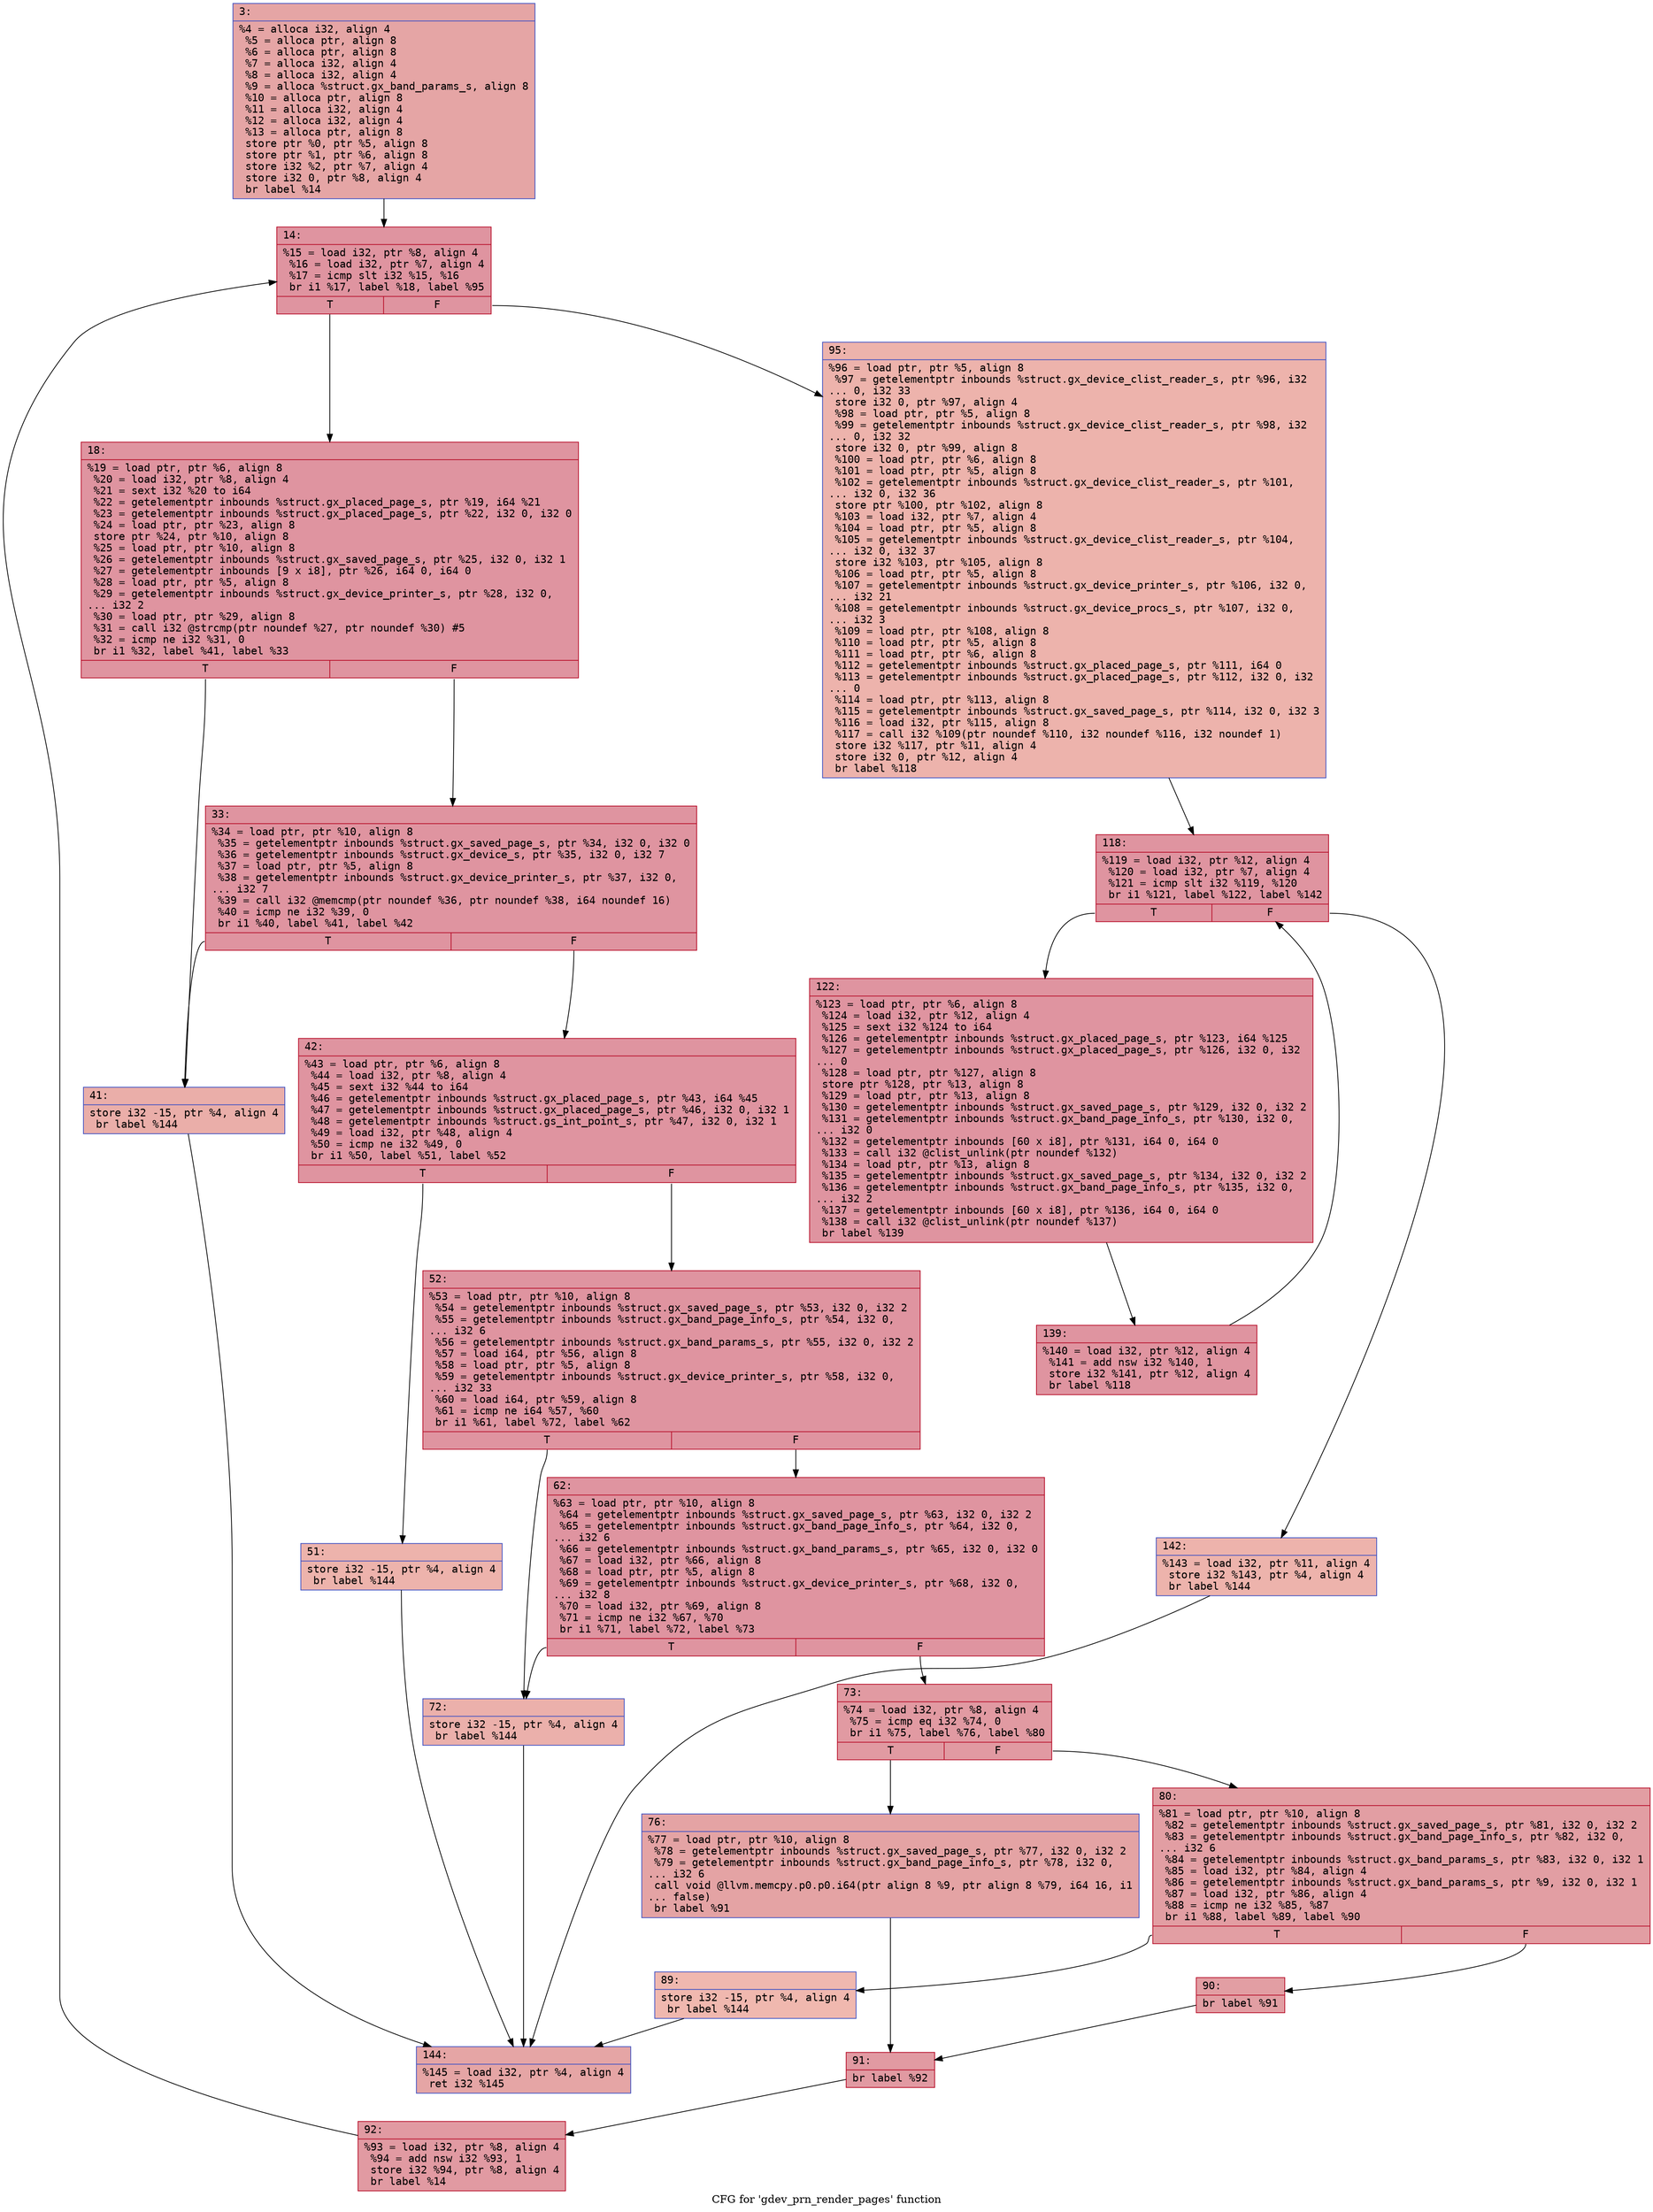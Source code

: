 digraph "CFG for 'gdev_prn_render_pages' function" {
	label="CFG for 'gdev_prn_render_pages' function";

	Node0x60000219c140 [shape=record,color="#3d50c3ff", style=filled, fillcolor="#c5333470" fontname="Courier",label="{3:\l|  %4 = alloca i32, align 4\l  %5 = alloca ptr, align 8\l  %6 = alloca ptr, align 8\l  %7 = alloca i32, align 4\l  %8 = alloca i32, align 4\l  %9 = alloca %struct.gx_band_params_s, align 8\l  %10 = alloca ptr, align 8\l  %11 = alloca i32, align 4\l  %12 = alloca i32, align 4\l  %13 = alloca ptr, align 8\l  store ptr %0, ptr %5, align 8\l  store ptr %1, ptr %6, align 8\l  store i32 %2, ptr %7, align 4\l  store i32 0, ptr %8, align 4\l  br label %14\l}"];
	Node0x60000219c140 -> Node0x60000219c4b0[tooltip="3 -> 14\nProbability 100.00%" ];
	Node0x60000219c4b0 [shape=record,color="#b70d28ff", style=filled, fillcolor="#b70d2870" fontname="Courier",label="{14:\l|  %15 = load i32, ptr %8, align 4\l  %16 = load i32, ptr %7, align 4\l  %17 = icmp slt i32 %15, %16\l  br i1 %17, label %18, label %95\l|{<s0>T|<s1>F}}"];
	Node0x60000219c4b0:s0 -> Node0x60000219c500[tooltip="14 -> 18\nProbability 96.88%" ];
	Node0x60000219c4b0:s1 -> Node0x60000219c9b0[tooltip="14 -> 95\nProbability 3.12%" ];
	Node0x60000219c500 [shape=record,color="#b70d28ff", style=filled, fillcolor="#b70d2870" fontname="Courier",label="{18:\l|  %19 = load ptr, ptr %6, align 8\l  %20 = load i32, ptr %8, align 4\l  %21 = sext i32 %20 to i64\l  %22 = getelementptr inbounds %struct.gx_placed_page_s, ptr %19, i64 %21\l  %23 = getelementptr inbounds %struct.gx_placed_page_s, ptr %22, i32 0, i32 0\l  %24 = load ptr, ptr %23, align 8\l  store ptr %24, ptr %10, align 8\l  %25 = load ptr, ptr %10, align 8\l  %26 = getelementptr inbounds %struct.gx_saved_page_s, ptr %25, i32 0, i32 1\l  %27 = getelementptr inbounds [9 x i8], ptr %26, i64 0, i64 0\l  %28 = load ptr, ptr %5, align 8\l  %29 = getelementptr inbounds %struct.gx_device_printer_s, ptr %28, i32 0,\l... i32 2\l  %30 = load ptr, ptr %29, align 8\l  %31 = call i32 @strcmp(ptr noundef %27, ptr noundef %30) #5\l  %32 = icmp ne i32 %31, 0\l  br i1 %32, label %41, label %33\l|{<s0>T|<s1>F}}"];
	Node0x60000219c500:s0 -> Node0x60000219c5a0[tooltip="18 -> 41\nProbability 3.12%" ];
	Node0x60000219c500:s1 -> Node0x60000219c550[tooltip="18 -> 33\nProbability 96.88%" ];
	Node0x60000219c550 [shape=record,color="#b70d28ff", style=filled, fillcolor="#b70d2870" fontname="Courier",label="{33:\l|  %34 = load ptr, ptr %10, align 8\l  %35 = getelementptr inbounds %struct.gx_saved_page_s, ptr %34, i32 0, i32 0\l  %36 = getelementptr inbounds %struct.gx_device_s, ptr %35, i32 0, i32 7\l  %37 = load ptr, ptr %5, align 8\l  %38 = getelementptr inbounds %struct.gx_device_printer_s, ptr %37, i32 0,\l... i32 7\l  %39 = call i32 @memcmp(ptr noundef %36, ptr noundef %38, i64 noundef 16)\l  %40 = icmp ne i32 %39, 0\l  br i1 %40, label %41, label %42\l|{<s0>T|<s1>F}}"];
	Node0x60000219c550:s0 -> Node0x60000219c5a0[tooltip="33 -> 41\nProbability 3.12%" ];
	Node0x60000219c550:s1 -> Node0x60000219c5f0[tooltip="33 -> 42\nProbability 96.88%" ];
	Node0x60000219c5a0 [shape=record,color="#3d50c3ff", style=filled, fillcolor="#d0473d70" fontname="Courier",label="{41:\l|  store i32 -15, ptr %4, align 4\l  br label %144\l}"];
	Node0x60000219c5a0 -> Node0x60000219cb40[tooltip="41 -> 144\nProbability 100.00%" ];
	Node0x60000219c5f0 [shape=record,color="#b70d28ff", style=filled, fillcolor="#b70d2870" fontname="Courier",label="{42:\l|  %43 = load ptr, ptr %6, align 8\l  %44 = load i32, ptr %8, align 4\l  %45 = sext i32 %44 to i64\l  %46 = getelementptr inbounds %struct.gx_placed_page_s, ptr %43, i64 %45\l  %47 = getelementptr inbounds %struct.gx_placed_page_s, ptr %46, i32 0, i32 1\l  %48 = getelementptr inbounds %struct.gs_int_point_s, ptr %47, i32 0, i32 1\l  %49 = load i32, ptr %48, align 4\l  %50 = icmp ne i32 %49, 0\l  br i1 %50, label %51, label %52\l|{<s0>T|<s1>F}}"];
	Node0x60000219c5f0:s0 -> Node0x60000219c640[tooltip="42 -> 51\nProbability 3.12%" ];
	Node0x60000219c5f0:s1 -> Node0x60000219c690[tooltip="42 -> 52\nProbability 96.88%" ];
	Node0x60000219c640 [shape=record,color="#3d50c3ff", style=filled, fillcolor="#d6524470" fontname="Courier",label="{51:\l|  store i32 -15, ptr %4, align 4\l  br label %144\l}"];
	Node0x60000219c640 -> Node0x60000219cb40[tooltip="51 -> 144\nProbability 100.00%" ];
	Node0x60000219c690 [shape=record,color="#b70d28ff", style=filled, fillcolor="#b70d2870" fontname="Courier",label="{52:\l|  %53 = load ptr, ptr %10, align 8\l  %54 = getelementptr inbounds %struct.gx_saved_page_s, ptr %53, i32 0, i32 2\l  %55 = getelementptr inbounds %struct.gx_band_page_info_s, ptr %54, i32 0,\l... i32 6\l  %56 = getelementptr inbounds %struct.gx_band_params_s, ptr %55, i32 0, i32 2\l  %57 = load i64, ptr %56, align 8\l  %58 = load ptr, ptr %5, align 8\l  %59 = getelementptr inbounds %struct.gx_device_printer_s, ptr %58, i32 0,\l... i32 33\l  %60 = load i64, ptr %59, align 8\l  %61 = icmp ne i64 %57, %60\l  br i1 %61, label %72, label %62\l|{<s0>T|<s1>F}}"];
	Node0x60000219c690:s0 -> Node0x60000219c730[tooltip="52 -> 72\nProbability 3.12%" ];
	Node0x60000219c690:s1 -> Node0x60000219c6e0[tooltip="52 -> 62\nProbability 96.88%" ];
	Node0x60000219c6e0 [shape=record,color="#b70d28ff", style=filled, fillcolor="#b70d2870" fontname="Courier",label="{62:\l|  %63 = load ptr, ptr %10, align 8\l  %64 = getelementptr inbounds %struct.gx_saved_page_s, ptr %63, i32 0, i32 2\l  %65 = getelementptr inbounds %struct.gx_band_page_info_s, ptr %64, i32 0,\l... i32 6\l  %66 = getelementptr inbounds %struct.gx_band_params_s, ptr %65, i32 0, i32 0\l  %67 = load i32, ptr %66, align 8\l  %68 = load ptr, ptr %5, align 8\l  %69 = getelementptr inbounds %struct.gx_device_printer_s, ptr %68, i32 0,\l... i32 8\l  %70 = load i32, ptr %69, align 8\l  %71 = icmp ne i32 %67, %70\l  br i1 %71, label %72, label %73\l|{<s0>T|<s1>F}}"];
	Node0x60000219c6e0:s0 -> Node0x60000219c730[tooltip="62 -> 72\nProbability 3.12%" ];
	Node0x60000219c6e0:s1 -> Node0x60000219c780[tooltip="62 -> 73\nProbability 96.88%" ];
	Node0x60000219c730 [shape=record,color="#3d50c3ff", style=filled, fillcolor="#d24b4070" fontname="Courier",label="{72:\l|  store i32 -15, ptr %4, align 4\l  br label %144\l}"];
	Node0x60000219c730 -> Node0x60000219cb40[tooltip="72 -> 144\nProbability 100.00%" ];
	Node0x60000219c780 [shape=record,color="#b70d28ff", style=filled, fillcolor="#bb1b2c70" fontname="Courier",label="{73:\l|  %74 = load i32, ptr %8, align 4\l  %75 = icmp eq i32 %74, 0\l  br i1 %75, label %76, label %80\l|{<s0>T|<s1>F}}"];
	Node0x60000219c780:s0 -> Node0x60000219c7d0[tooltip="73 -> 76\nProbability 37.50%" ];
	Node0x60000219c780:s1 -> Node0x60000219c820[tooltip="73 -> 80\nProbability 62.50%" ];
	Node0x60000219c7d0 [shape=record,color="#3d50c3ff", style=filled, fillcolor="#c32e3170" fontname="Courier",label="{76:\l|  %77 = load ptr, ptr %10, align 8\l  %78 = getelementptr inbounds %struct.gx_saved_page_s, ptr %77, i32 0, i32 2\l  %79 = getelementptr inbounds %struct.gx_band_page_info_s, ptr %78, i32 0,\l... i32 6\l  call void @llvm.memcpy.p0.p0.i64(ptr align 8 %9, ptr align 8 %79, i64 16, i1\l... false)\l  br label %91\l}"];
	Node0x60000219c7d0 -> Node0x60000219c910[tooltip="76 -> 91\nProbability 100.00%" ];
	Node0x60000219c820 [shape=record,color="#b70d28ff", style=filled, fillcolor="#be242e70" fontname="Courier",label="{80:\l|  %81 = load ptr, ptr %10, align 8\l  %82 = getelementptr inbounds %struct.gx_saved_page_s, ptr %81, i32 0, i32 2\l  %83 = getelementptr inbounds %struct.gx_band_page_info_s, ptr %82, i32 0,\l... i32 6\l  %84 = getelementptr inbounds %struct.gx_band_params_s, ptr %83, i32 0, i32 1\l  %85 = load i32, ptr %84, align 4\l  %86 = getelementptr inbounds %struct.gx_band_params_s, ptr %9, i32 0, i32 1\l  %87 = load i32, ptr %86, align 4\l  %88 = icmp ne i32 %85, %87\l  br i1 %88, label %89, label %90\l|{<s0>T|<s1>F}}"];
	Node0x60000219c820:s0 -> Node0x60000219c870[tooltip="80 -> 89\nProbability 3.12%" ];
	Node0x60000219c820:s1 -> Node0x60000219c8c0[tooltip="80 -> 90\nProbability 96.88%" ];
	Node0x60000219c870 [shape=record,color="#3d50c3ff", style=filled, fillcolor="#dc5d4a70" fontname="Courier",label="{89:\l|  store i32 -15, ptr %4, align 4\l  br label %144\l}"];
	Node0x60000219c870 -> Node0x60000219cb40[tooltip="89 -> 144\nProbability 100.00%" ];
	Node0x60000219c8c0 [shape=record,color="#b70d28ff", style=filled, fillcolor="#be242e70" fontname="Courier",label="{90:\l|  br label %91\l}"];
	Node0x60000219c8c0 -> Node0x60000219c910[tooltip="90 -> 91\nProbability 100.00%" ];
	Node0x60000219c910 [shape=record,color="#b70d28ff", style=filled, fillcolor="#bb1b2c70" fontname="Courier",label="{91:\l|  br label %92\l}"];
	Node0x60000219c910 -> Node0x60000219c960[tooltip="91 -> 92\nProbability 100.00%" ];
	Node0x60000219c960 [shape=record,color="#b70d28ff", style=filled, fillcolor="#bb1b2c70" fontname="Courier",label="{92:\l|  %93 = load i32, ptr %8, align 4\l  %94 = add nsw i32 %93, 1\l  store i32 %94, ptr %8, align 4\l  br label %14\l}"];
	Node0x60000219c960 -> Node0x60000219c4b0[tooltip="92 -> 14\nProbability 100.00%" ];
	Node0x60000219c9b0 [shape=record,color="#3d50c3ff", style=filled, fillcolor="#d6524470" fontname="Courier",label="{95:\l|  %96 = load ptr, ptr %5, align 8\l  %97 = getelementptr inbounds %struct.gx_device_clist_reader_s, ptr %96, i32\l... 0, i32 33\l  store i32 0, ptr %97, align 4\l  %98 = load ptr, ptr %5, align 8\l  %99 = getelementptr inbounds %struct.gx_device_clist_reader_s, ptr %98, i32\l... 0, i32 32\l  store i32 0, ptr %99, align 8\l  %100 = load ptr, ptr %6, align 8\l  %101 = load ptr, ptr %5, align 8\l  %102 = getelementptr inbounds %struct.gx_device_clist_reader_s, ptr %101,\l... i32 0, i32 36\l  store ptr %100, ptr %102, align 8\l  %103 = load i32, ptr %7, align 4\l  %104 = load ptr, ptr %5, align 8\l  %105 = getelementptr inbounds %struct.gx_device_clist_reader_s, ptr %104,\l... i32 0, i32 37\l  store i32 %103, ptr %105, align 8\l  %106 = load ptr, ptr %5, align 8\l  %107 = getelementptr inbounds %struct.gx_device_printer_s, ptr %106, i32 0,\l... i32 21\l  %108 = getelementptr inbounds %struct.gx_device_procs_s, ptr %107, i32 0,\l... i32 3\l  %109 = load ptr, ptr %108, align 8\l  %110 = load ptr, ptr %5, align 8\l  %111 = load ptr, ptr %6, align 8\l  %112 = getelementptr inbounds %struct.gx_placed_page_s, ptr %111, i64 0\l  %113 = getelementptr inbounds %struct.gx_placed_page_s, ptr %112, i32 0, i32\l... 0\l  %114 = load ptr, ptr %113, align 8\l  %115 = getelementptr inbounds %struct.gx_saved_page_s, ptr %114, i32 0, i32 3\l  %116 = load i32, ptr %115, align 8\l  %117 = call i32 %109(ptr noundef %110, i32 noundef %116, i32 noundef 1)\l  store i32 %117, ptr %11, align 4\l  store i32 0, ptr %12, align 4\l  br label %118\l}"];
	Node0x60000219c9b0 -> Node0x60000219ca00[tooltip="95 -> 118\nProbability 100.00%" ];
	Node0x60000219ca00 [shape=record,color="#b70d28ff", style=filled, fillcolor="#b70d2870" fontname="Courier",label="{118:\l|  %119 = load i32, ptr %12, align 4\l  %120 = load i32, ptr %7, align 4\l  %121 = icmp slt i32 %119, %120\l  br i1 %121, label %122, label %142\l|{<s0>T|<s1>F}}"];
	Node0x60000219ca00:s0 -> Node0x60000219ca50[tooltip="118 -> 122\nProbability 96.88%" ];
	Node0x60000219ca00:s1 -> Node0x60000219caf0[tooltip="118 -> 142\nProbability 3.12%" ];
	Node0x60000219ca50 [shape=record,color="#b70d28ff", style=filled, fillcolor="#b70d2870" fontname="Courier",label="{122:\l|  %123 = load ptr, ptr %6, align 8\l  %124 = load i32, ptr %12, align 4\l  %125 = sext i32 %124 to i64\l  %126 = getelementptr inbounds %struct.gx_placed_page_s, ptr %123, i64 %125\l  %127 = getelementptr inbounds %struct.gx_placed_page_s, ptr %126, i32 0, i32\l... 0\l  %128 = load ptr, ptr %127, align 8\l  store ptr %128, ptr %13, align 8\l  %129 = load ptr, ptr %13, align 8\l  %130 = getelementptr inbounds %struct.gx_saved_page_s, ptr %129, i32 0, i32 2\l  %131 = getelementptr inbounds %struct.gx_band_page_info_s, ptr %130, i32 0,\l... i32 0\l  %132 = getelementptr inbounds [60 x i8], ptr %131, i64 0, i64 0\l  %133 = call i32 @clist_unlink(ptr noundef %132)\l  %134 = load ptr, ptr %13, align 8\l  %135 = getelementptr inbounds %struct.gx_saved_page_s, ptr %134, i32 0, i32 2\l  %136 = getelementptr inbounds %struct.gx_band_page_info_s, ptr %135, i32 0,\l... i32 2\l  %137 = getelementptr inbounds [60 x i8], ptr %136, i64 0, i64 0\l  %138 = call i32 @clist_unlink(ptr noundef %137)\l  br label %139\l}"];
	Node0x60000219ca50 -> Node0x60000219caa0[tooltip="122 -> 139\nProbability 100.00%" ];
	Node0x60000219caa0 [shape=record,color="#b70d28ff", style=filled, fillcolor="#b70d2870" fontname="Courier",label="{139:\l|  %140 = load i32, ptr %12, align 4\l  %141 = add nsw i32 %140, 1\l  store i32 %141, ptr %12, align 4\l  br label %118\l}"];
	Node0x60000219caa0 -> Node0x60000219ca00[tooltip="139 -> 118\nProbability 100.00%" ];
	Node0x60000219caf0 [shape=record,color="#3d50c3ff", style=filled, fillcolor="#d6524470" fontname="Courier",label="{142:\l|  %143 = load i32, ptr %11, align 4\l  store i32 %143, ptr %4, align 4\l  br label %144\l}"];
	Node0x60000219caf0 -> Node0x60000219cb40[tooltip="142 -> 144\nProbability 100.00%" ];
	Node0x60000219cb40 [shape=record,color="#3d50c3ff", style=filled, fillcolor="#c5333470" fontname="Courier",label="{144:\l|  %145 = load i32, ptr %4, align 4\l  ret i32 %145\l}"];
}
